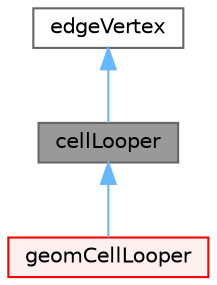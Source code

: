 digraph "cellLooper"
{
 // LATEX_PDF_SIZE
  bgcolor="transparent";
  edge [fontname=Helvetica,fontsize=10,labelfontname=Helvetica,labelfontsize=10];
  node [fontname=Helvetica,fontsize=10,shape=box,height=0.2,width=0.4];
  Node1 [id="Node000001",label="cellLooper",height=0.2,width=0.4,color="gray40", fillcolor="grey60", style="filled", fontcolor="black",tooltip="Abstract base class. Concrete implementations know how to cut a cell (i.e. determine a loop around th..."];
  Node2 -> Node1 [id="edge1_Node000001_Node000002",dir="back",color="steelblue1",style="solid",tooltip=" "];
  Node2 [id="Node000002",label="edgeVertex",height=0.2,width=0.4,color="gray40", fillcolor="white", style="filled",URL="$classFoam_1_1edgeVertex.html",tooltip="Combines edge or vertex in single label. Used to specify cuts across cell circumference."];
  Node1 -> Node3 [id="edge2_Node000001_Node000003",dir="back",color="steelblue1",style="solid",tooltip=" "];
  Node3 [id="Node000003",label="geomCellLooper",height=0.2,width=0.4,color="red", fillcolor="#FFF0F0", style="filled",URL="$classFoam_1_1geomCellLooper.html",tooltip="Implementation of cellLooper. Does pure geometric cut through cell."];
}
